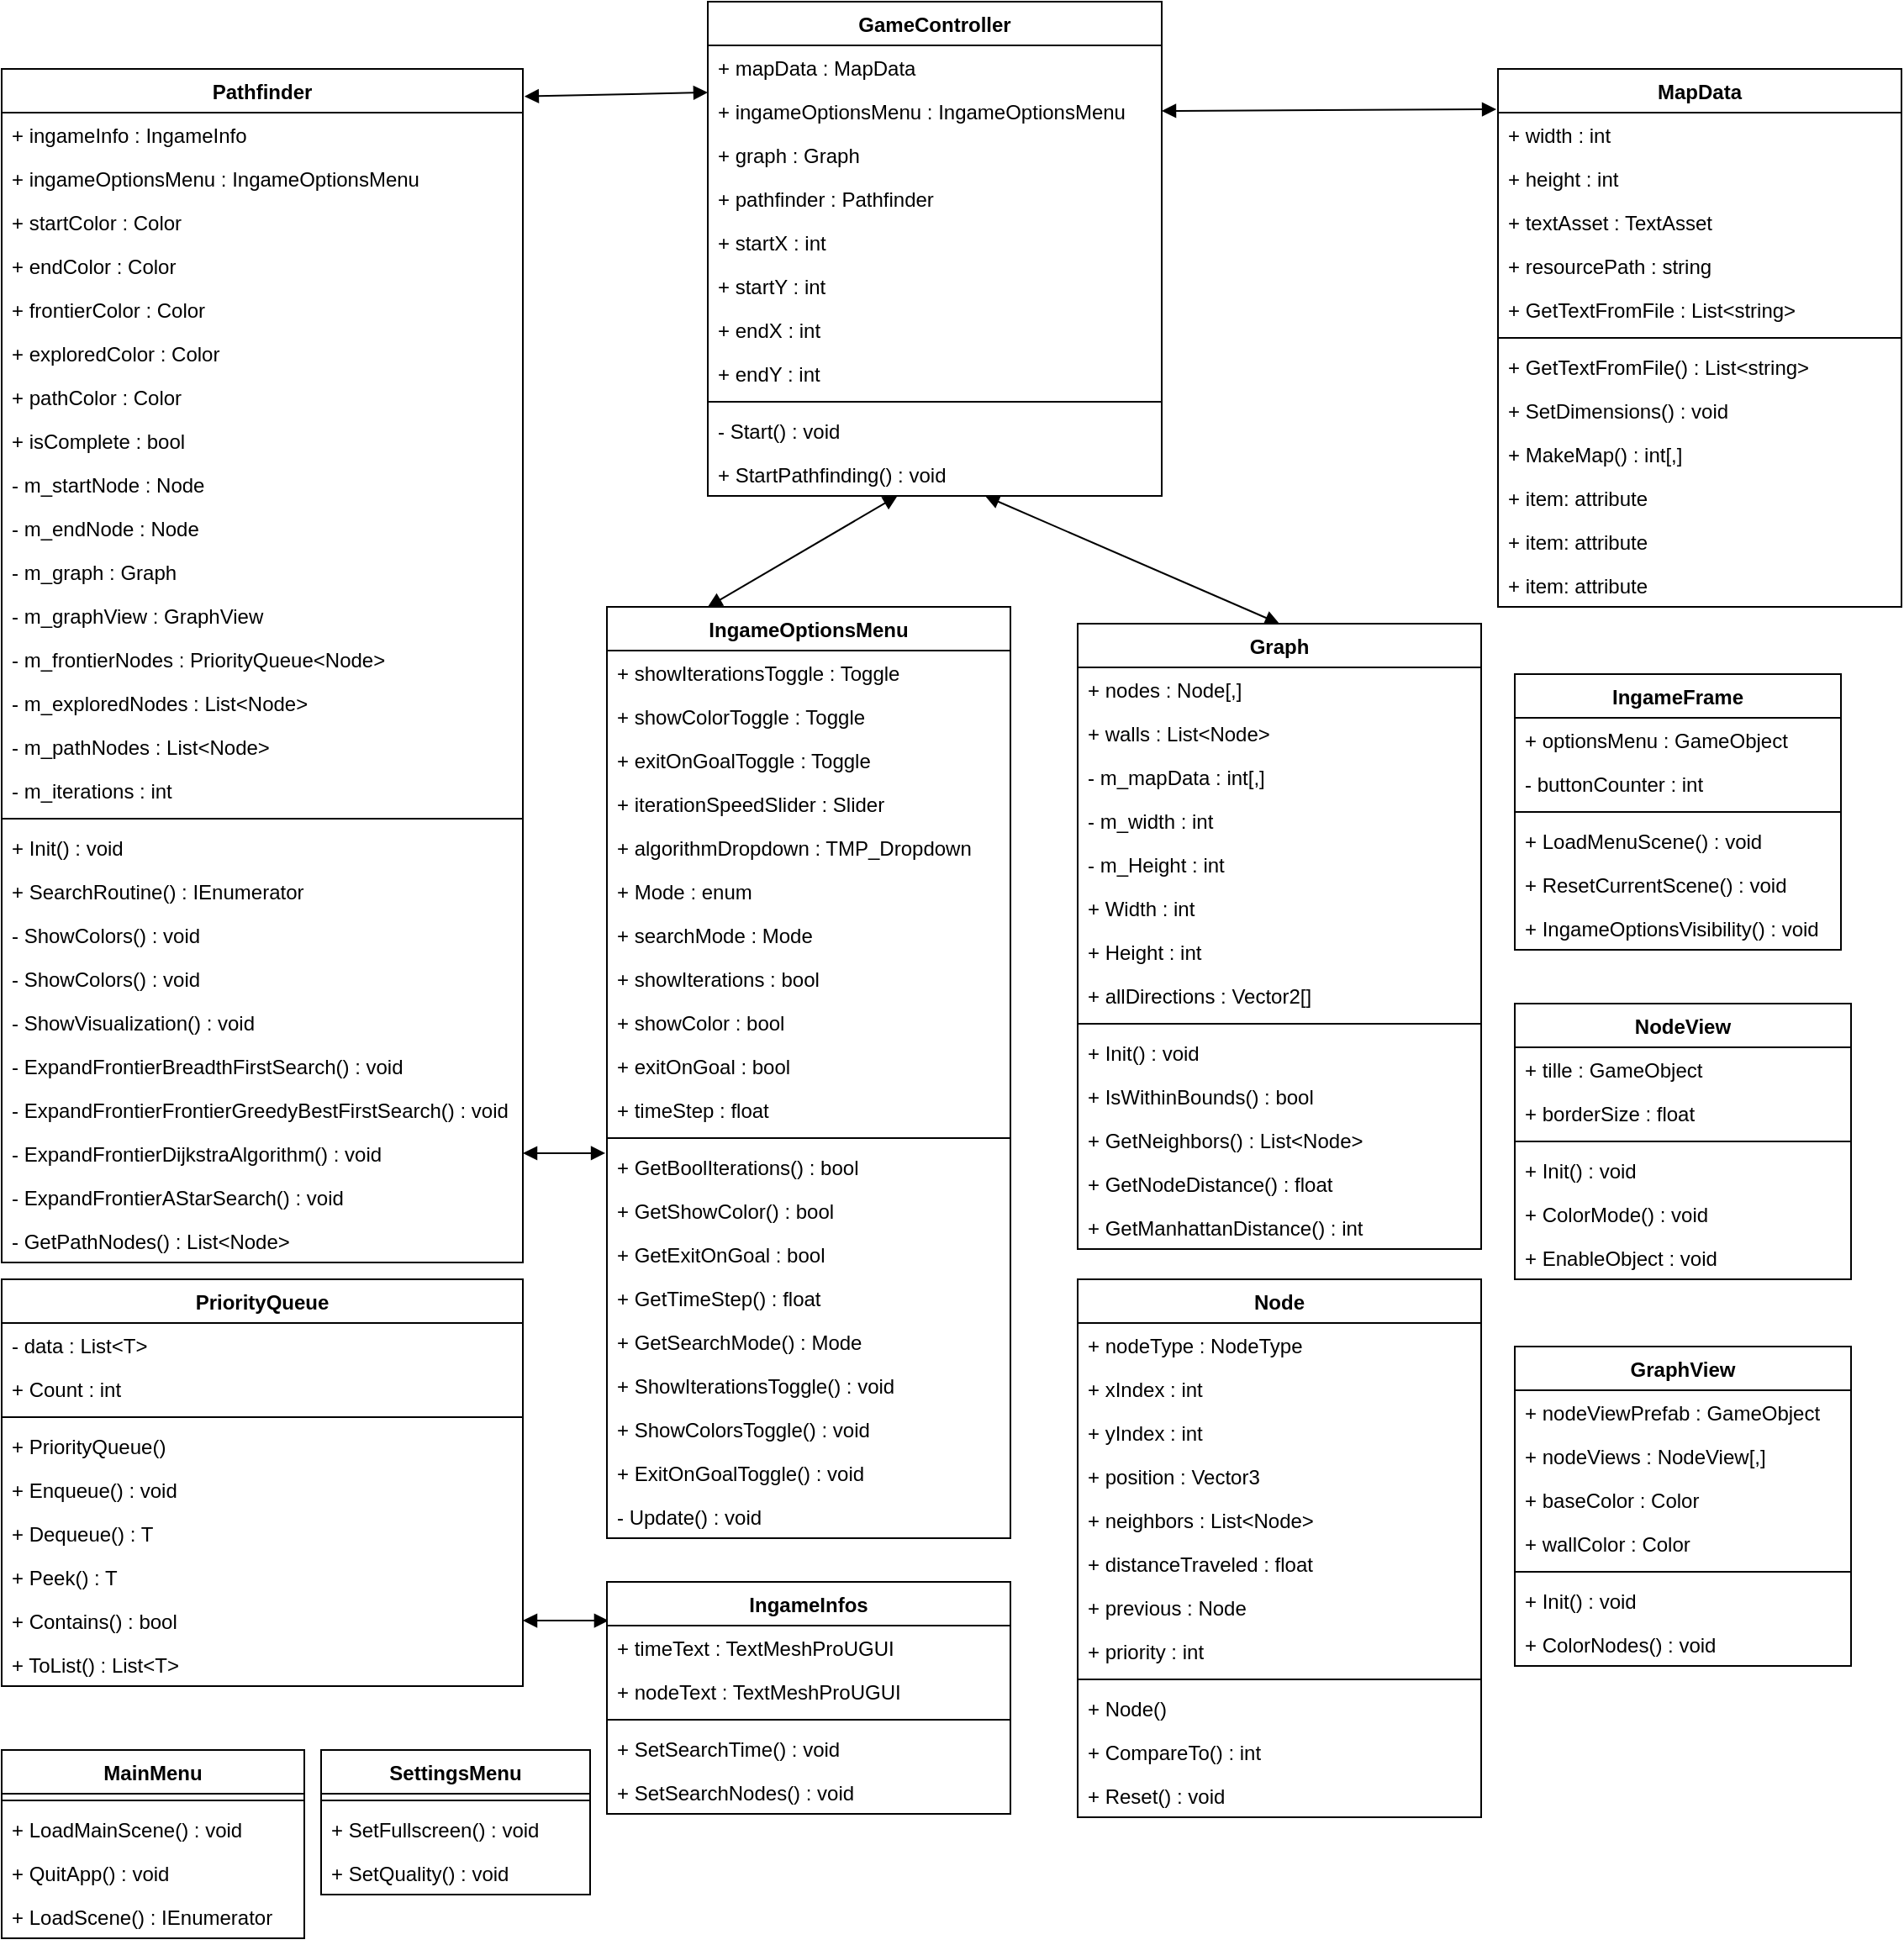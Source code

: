 <mxfile version="13.4.4" type="device"><diagram id="gYRFV_I358_HNDtJbrW7" name="Page-1"><mxGraphModel dx="1422" dy="723" grid="1" gridSize="10" guides="1" tooltips="1" connect="1" arrows="1" fold="1" page="1" pageScale="1" pageWidth="827" pageHeight="1169" math="0" shadow="0"><root><mxCell id="0"/><mxCell id="1" parent="0"/><mxCell id="-Qtno1_UbkN1KLdsbrsb-33" value="Pathfinder" style="swimlane;fontStyle=1;align=center;verticalAlign=top;childLayout=stackLayout;horizontal=1;startSize=26;horizontalStack=0;resizeParent=1;resizeParentMax=0;resizeLast=0;collapsible=1;marginBottom=0;" vertex="1" parent="1"><mxGeometry x="60" y="80" width="310" height="710" as="geometry"/></mxCell><mxCell id="-Qtno1_UbkN1KLdsbrsb-34" value="+ ingameInfo : IngameInfo" style="text;strokeColor=none;fillColor=none;align=left;verticalAlign=top;spacingLeft=4;spacingRight=4;overflow=hidden;rotatable=0;points=[[0,0.5],[1,0.5]];portConstraint=eastwest;" vertex="1" parent="-Qtno1_UbkN1KLdsbrsb-33"><mxGeometry y="26" width="310" height="26" as="geometry"/></mxCell><mxCell id="-Qtno1_UbkN1KLdsbrsb-198" value="+ ingameOptionsMenu : IngameOptionsMenu" style="text;strokeColor=none;fillColor=none;align=left;verticalAlign=top;spacingLeft=4;spacingRight=4;overflow=hidden;rotatable=0;points=[[0,0.5],[1,0.5]];portConstraint=eastwest;" vertex="1" parent="-Qtno1_UbkN1KLdsbrsb-33"><mxGeometry y="52" width="310" height="26" as="geometry"/></mxCell><mxCell id="-Qtno1_UbkN1KLdsbrsb-229" value="+ startColor : Color" style="text;strokeColor=none;fillColor=none;align=left;verticalAlign=top;spacingLeft=4;spacingRight=4;overflow=hidden;rotatable=0;points=[[0,0.5],[1,0.5]];portConstraint=eastwest;" vertex="1" parent="-Qtno1_UbkN1KLdsbrsb-33"><mxGeometry y="78" width="310" height="26" as="geometry"/></mxCell><mxCell id="-Qtno1_UbkN1KLdsbrsb-231" value="+ endColor : Color" style="text;strokeColor=none;fillColor=none;align=left;verticalAlign=top;spacingLeft=4;spacingRight=4;overflow=hidden;rotatable=0;points=[[0,0.5],[1,0.5]];portConstraint=eastwest;" vertex="1" parent="-Qtno1_UbkN1KLdsbrsb-33"><mxGeometry y="104" width="310" height="26" as="geometry"/></mxCell><mxCell id="-Qtno1_UbkN1KLdsbrsb-232" value="+ frontierColor : Color" style="text;strokeColor=none;fillColor=none;align=left;verticalAlign=top;spacingLeft=4;spacingRight=4;overflow=hidden;rotatable=0;points=[[0,0.5],[1,0.5]];portConstraint=eastwest;" vertex="1" parent="-Qtno1_UbkN1KLdsbrsb-33"><mxGeometry y="130" width="310" height="26" as="geometry"/></mxCell><mxCell id="-Qtno1_UbkN1KLdsbrsb-233" value="+ exploredColor : Color" style="text;strokeColor=none;fillColor=none;align=left;verticalAlign=top;spacingLeft=4;spacingRight=4;overflow=hidden;rotatable=0;points=[[0,0.5],[1,0.5]];portConstraint=eastwest;" vertex="1" parent="-Qtno1_UbkN1KLdsbrsb-33"><mxGeometry y="156" width="310" height="26" as="geometry"/></mxCell><mxCell id="-Qtno1_UbkN1KLdsbrsb-230" value="+ pathColor : Color" style="text;strokeColor=none;fillColor=none;align=left;verticalAlign=top;spacingLeft=4;spacingRight=4;overflow=hidden;rotatable=0;points=[[0,0.5],[1,0.5]];portConstraint=eastwest;" vertex="1" parent="-Qtno1_UbkN1KLdsbrsb-33"><mxGeometry y="182" width="310" height="26" as="geometry"/></mxCell><mxCell id="-Qtno1_UbkN1KLdsbrsb-234" value="+ isComplete : bool" style="text;strokeColor=none;fillColor=none;align=left;verticalAlign=top;spacingLeft=4;spacingRight=4;overflow=hidden;rotatable=0;points=[[0,0.5],[1,0.5]];portConstraint=eastwest;" vertex="1" parent="-Qtno1_UbkN1KLdsbrsb-33"><mxGeometry y="208" width="310" height="26" as="geometry"/></mxCell><mxCell id="-Qtno1_UbkN1KLdsbrsb-205" value="- m_startNode : Node" style="text;strokeColor=none;fillColor=none;align=left;verticalAlign=top;spacingLeft=4;spacingRight=4;overflow=hidden;rotatable=0;points=[[0,0.5],[1,0.5]];portConstraint=eastwest;" vertex="1" parent="-Qtno1_UbkN1KLdsbrsb-33"><mxGeometry y="234" width="310" height="26" as="geometry"/></mxCell><mxCell id="-Qtno1_UbkN1KLdsbrsb-197" value="- m_endNode : Node" style="text;strokeColor=none;fillColor=none;align=left;verticalAlign=top;spacingLeft=4;spacingRight=4;overflow=hidden;rotatable=0;points=[[0,0.5],[1,0.5]];portConstraint=eastwest;" vertex="1" parent="-Qtno1_UbkN1KLdsbrsb-33"><mxGeometry y="260" width="310" height="26" as="geometry"/></mxCell><mxCell id="-Qtno1_UbkN1KLdsbrsb-199" value="- m_graph : Graph" style="text;strokeColor=none;fillColor=none;align=left;verticalAlign=top;spacingLeft=4;spacingRight=4;overflow=hidden;rotatable=0;points=[[0,0.5],[1,0.5]];portConstraint=eastwest;" vertex="1" parent="-Qtno1_UbkN1KLdsbrsb-33"><mxGeometry y="286" width="310" height="26" as="geometry"/></mxCell><mxCell id="-Qtno1_UbkN1KLdsbrsb-200" value="- m_graphView : GraphView" style="text;strokeColor=none;fillColor=none;align=left;verticalAlign=top;spacingLeft=4;spacingRight=4;overflow=hidden;rotatable=0;points=[[0,0.5],[1,0.5]];portConstraint=eastwest;" vertex="1" parent="-Qtno1_UbkN1KLdsbrsb-33"><mxGeometry y="312" width="310" height="26" as="geometry"/></mxCell><mxCell id="-Qtno1_UbkN1KLdsbrsb-222" value="- m_frontierNodes : PriorityQueue&lt;Node&gt;" style="text;strokeColor=none;fillColor=none;align=left;verticalAlign=top;spacingLeft=4;spacingRight=4;overflow=hidden;rotatable=0;points=[[0,0.5],[1,0.5]];portConstraint=eastwest;" vertex="1" parent="-Qtno1_UbkN1KLdsbrsb-33"><mxGeometry y="338" width="310" height="26" as="geometry"/></mxCell><mxCell id="-Qtno1_UbkN1KLdsbrsb-228" value="- m_exploredNodes : List&lt;Node&gt;" style="text;strokeColor=none;fillColor=none;align=left;verticalAlign=top;spacingLeft=4;spacingRight=4;overflow=hidden;rotatable=0;points=[[0,0.5],[1,0.5]];portConstraint=eastwest;" vertex="1" parent="-Qtno1_UbkN1KLdsbrsb-33"><mxGeometry y="364" width="310" height="26" as="geometry"/></mxCell><mxCell id="-Qtno1_UbkN1KLdsbrsb-223" value="- m_pathNodes : List&lt;Node&gt;" style="text;strokeColor=none;fillColor=none;align=left;verticalAlign=top;spacingLeft=4;spacingRight=4;overflow=hidden;rotatable=0;points=[[0,0.5],[1,0.5]];portConstraint=eastwest;" vertex="1" parent="-Qtno1_UbkN1KLdsbrsb-33"><mxGeometry y="390" width="310" height="26" as="geometry"/></mxCell><mxCell id="-Qtno1_UbkN1KLdsbrsb-235" value="- m_iterations : int" style="text;strokeColor=none;fillColor=none;align=left;verticalAlign=top;spacingLeft=4;spacingRight=4;overflow=hidden;rotatable=0;points=[[0,0.5],[1,0.5]];portConstraint=eastwest;" vertex="1" parent="-Qtno1_UbkN1KLdsbrsb-33"><mxGeometry y="416" width="310" height="26" as="geometry"/></mxCell><mxCell id="-Qtno1_UbkN1KLdsbrsb-35" value="" style="line;strokeWidth=1;fillColor=none;align=left;verticalAlign=middle;spacingTop=-1;spacingLeft=3;spacingRight=3;rotatable=0;labelPosition=right;points=[];portConstraint=eastwest;" vertex="1" parent="-Qtno1_UbkN1KLdsbrsb-33"><mxGeometry y="442" width="310" height="8" as="geometry"/></mxCell><mxCell id="-Qtno1_UbkN1KLdsbrsb-36" value="+ Init() : void" style="text;strokeColor=none;fillColor=none;align=left;verticalAlign=top;spacingLeft=4;spacingRight=4;overflow=hidden;rotatable=0;points=[[0,0.5],[1,0.5]];portConstraint=eastwest;" vertex="1" parent="-Qtno1_UbkN1KLdsbrsb-33"><mxGeometry y="450" width="310" height="26" as="geometry"/></mxCell><mxCell id="-Qtno1_UbkN1KLdsbrsb-211" value="+ SearchRoutine() : IEnumerator" style="text;strokeColor=none;fillColor=none;align=left;verticalAlign=top;spacingLeft=4;spacingRight=4;overflow=hidden;rotatable=0;points=[[0,0.5],[1,0.5]];portConstraint=eastwest;" vertex="1" parent="-Qtno1_UbkN1KLdsbrsb-33"><mxGeometry y="476" width="310" height="26" as="geometry"/></mxCell><mxCell id="-Qtno1_UbkN1KLdsbrsb-218" value="- ShowColors() : void" style="text;strokeColor=none;fillColor=none;align=left;verticalAlign=top;spacingLeft=4;spacingRight=4;overflow=hidden;rotatable=0;points=[[0,0.5],[1,0.5]];portConstraint=eastwest;" vertex="1" parent="-Qtno1_UbkN1KLdsbrsb-33"><mxGeometry y="502" width="310" height="26" as="geometry"/></mxCell><mxCell id="-Qtno1_UbkN1KLdsbrsb-217" value="- ShowColors() : void" style="text;strokeColor=none;fillColor=none;align=left;verticalAlign=top;spacingLeft=4;spacingRight=4;overflow=hidden;rotatable=0;points=[[0,0.5],[1,0.5]];portConstraint=eastwest;" vertex="1" parent="-Qtno1_UbkN1KLdsbrsb-33"><mxGeometry y="528" width="310" height="26" as="geometry"/></mxCell><mxCell id="-Qtno1_UbkN1KLdsbrsb-239" value="- ShowVisualization() : void" style="text;strokeColor=none;fillColor=none;align=left;verticalAlign=top;spacingLeft=4;spacingRight=4;overflow=hidden;rotatable=0;points=[[0,0.5],[1,0.5]];portConstraint=eastwest;" vertex="1" parent="-Qtno1_UbkN1KLdsbrsb-33"><mxGeometry y="554" width="310" height="26" as="geometry"/></mxCell><mxCell id="-Qtno1_UbkN1KLdsbrsb-240" value="- ExpandFrontierBreadthFirstSearch() : void" style="text;strokeColor=none;fillColor=none;align=left;verticalAlign=top;spacingLeft=4;spacingRight=4;overflow=hidden;rotatable=0;points=[[0,0.5],[1,0.5]];portConstraint=eastwest;" vertex="1" parent="-Qtno1_UbkN1KLdsbrsb-33"><mxGeometry y="580" width="310" height="26" as="geometry"/></mxCell><mxCell id="-Qtno1_UbkN1KLdsbrsb-216" value="- ExpandFrontierFrontierGreedyBestFirstSearch() : void" style="text;strokeColor=none;fillColor=none;align=left;verticalAlign=top;spacingLeft=4;spacingRight=4;overflow=hidden;rotatable=0;points=[[0,0.5],[1,0.5]];portConstraint=eastwest;" vertex="1" parent="-Qtno1_UbkN1KLdsbrsb-33"><mxGeometry y="606" width="310" height="26" as="geometry"/></mxCell><mxCell id="-Qtno1_UbkN1KLdsbrsb-236" value="- ExpandFrontierDijkstraAlgorithm() : void" style="text;strokeColor=none;fillColor=none;align=left;verticalAlign=top;spacingLeft=4;spacingRight=4;overflow=hidden;rotatable=0;points=[[0,0.5],[1,0.5]];portConstraint=eastwest;" vertex="1" parent="-Qtno1_UbkN1KLdsbrsb-33"><mxGeometry y="632" width="310" height="26" as="geometry"/></mxCell><mxCell id="-Qtno1_UbkN1KLdsbrsb-241" value="- ExpandFrontierAStarSearch() : void" style="text;strokeColor=none;fillColor=none;align=left;verticalAlign=top;spacingLeft=4;spacingRight=4;overflow=hidden;rotatable=0;points=[[0,0.5],[1,0.5]];portConstraint=eastwest;" vertex="1" parent="-Qtno1_UbkN1KLdsbrsb-33"><mxGeometry y="658" width="310" height="26" as="geometry"/></mxCell><mxCell id="-Qtno1_UbkN1KLdsbrsb-238" value="- GetPathNodes() : List&lt;Node&gt;" style="text;strokeColor=none;fillColor=none;align=left;verticalAlign=top;spacingLeft=4;spacingRight=4;overflow=hidden;rotatable=0;points=[[0,0.5],[1,0.5]];portConstraint=eastwest;" vertex="1" parent="-Qtno1_UbkN1KLdsbrsb-33"><mxGeometry y="684" width="310" height="26" as="geometry"/></mxCell><mxCell id="-Qtno1_UbkN1KLdsbrsb-1" value="GameController" style="swimlane;fontStyle=1;align=center;verticalAlign=top;childLayout=stackLayout;horizontal=1;startSize=26;horizontalStack=0;resizeParent=1;resizeParentMax=0;resizeLast=0;collapsible=1;marginBottom=0;" vertex="1" parent="1"><mxGeometry x="480" y="40" width="270" height="294" as="geometry"/></mxCell><mxCell id="-Qtno1_UbkN1KLdsbrsb-100" value="+ mapData : MapData" style="text;strokeColor=none;fillColor=none;align=left;verticalAlign=top;spacingLeft=4;spacingRight=4;overflow=hidden;rotatable=0;points=[[0,0.5],[1,0.5]];portConstraint=eastwest;" vertex="1" parent="-Qtno1_UbkN1KLdsbrsb-1"><mxGeometry y="26" width="270" height="26" as="geometry"/></mxCell><mxCell id="-Qtno1_UbkN1KLdsbrsb-101" value="+ ingameOptionsMenu : IngameOptionsMenu" style="text;strokeColor=none;fillColor=none;align=left;verticalAlign=top;spacingLeft=4;spacingRight=4;overflow=hidden;rotatable=0;points=[[0,0.5],[1,0.5]];portConstraint=eastwest;" vertex="1" parent="-Qtno1_UbkN1KLdsbrsb-1"><mxGeometry y="52" width="270" height="26" as="geometry"/></mxCell><mxCell id="-Qtno1_UbkN1KLdsbrsb-2" value="+ graph : Graph" style="text;strokeColor=none;fillColor=none;align=left;verticalAlign=top;spacingLeft=4;spacingRight=4;overflow=hidden;rotatable=0;points=[[0,0.5],[1,0.5]];portConstraint=eastwest;" vertex="1" parent="-Qtno1_UbkN1KLdsbrsb-1"><mxGeometry y="78" width="270" height="26" as="geometry"/></mxCell><mxCell id="-Qtno1_UbkN1KLdsbrsb-103" value="+ pathfinder : Pathfinder" style="text;strokeColor=none;fillColor=none;align=left;verticalAlign=top;spacingLeft=4;spacingRight=4;overflow=hidden;rotatable=0;points=[[0,0.5],[1,0.5]];portConstraint=eastwest;" vertex="1" parent="-Qtno1_UbkN1KLdsbrsb-1"><mxGeometry y="104" width="270" height="26" as="geometry"/></mxCell><mxCell id="-Qtno1_UbkN1KLdsbrsb-102" value="+ startX : int" style="text;strokeColor=none;fillColor=none;align=left;verticalAlign=top;spacingLeft=4;spacingRight=4;overflow=hidden;rotatable=0;points=[[0,0.5],[1,0.5]];portConstraint=eastwest;" vertex="1" parent="-Qtno1_UbkN1KLdsbrsb-1"><mxGeometry y="130" width="270" height="26" as="geometry"/></mxCell><mxCell id="-Qtno1_UbkN1KLdsbrsb-106" value="+ startY : int" style="text;strokeColor=none;fillColor=none;align=left;verticalAlign=top;spacingLeft=4;spacingRight=4;overflow=hidden;rotatable=0;points=[[0,0.5],[1,0.5]];portConstraint=eastwest;" vertex="1" parent="-Qtno1_UbkN1KLdsbrsb-1"><mxGeometry y="156" width="270" height="26" as="geometry"/></mxCell><mxCell id="-Qtno1_UbkN1KLdsbrsb-104" value="+ endX : int" style="text;strokeColor=none;fillColor=none;align=left;verticalAlign=top;spacingLeft=4;spacingRight=4;overflow=hidden;rotatable=0;points=[[0,0.5],[1,0.5]];portConstraint=eastwest;" vertex="1" parent="-Qtno1_UbkN1KLdsbrsb-1"><mxGeometry y="182" width="270" height="26" as="geometry"/></mxCell><mxCell id="-Qtno1_UbkN1KLdsbrsb-105" value="+ endY : int" style="text;strokeColor=none;fillColor=none;align=left;verticalAlign=top;spacingLeft=4;spacingRight=4;overflow=hidden;rotatable=0;points=[[0,0.5],[1,0.5]];portConstraint=eastwest;" vertex="1" parent="-Qtno1_UbkN1KLdsbrsb-1"><mxGeometry y="208" width="270" height="26" as="geometry"/></mxCell><mxCell id="-Qtno1_UbkN1KLdsbrsb-3" value="" style="line;strokeWidth=1;fillColor=none;align=left;verticalAlign=middle;spacingTop=-1;spacingLeft=3;spacingRight=3;rotatable=0;labelPosition=right;points=[];portConstraint=eastwest;" vertex="1" parent="-Qtno1_UbkN1KLdsbrsb-1"><mxGeometry y="234" width="270" height="8" as="geometry"/></mxCell><mxCell id="-Qtno1_UbkN1KLdsbrsb-4" value="- Start() : void" style="text;strokeColor=none;fillColor=none;align=left;verticalAlign=top;spacingLeft=4;spacingRight=4;overflow=hidden;rotatable=0;points=[[0,0.5],[1,0.5]];portConstraint=eastwest;" vertex="1" parent="-Qtno1_UbkN1KLdsbrsb-1"><mxGeometry y="242" width="270" height="26" as="geometry"/></mxCell><mxCell id="-Qtno1_UbkN1KLdsbrsb-109" value="+ StartPathfinding() : void" style="text;strokeColor=none;fillColor=none;align=left;verticalAlign=top;spacingLeft=4;spacingRight=4;overflow=hidden;rotatable=0;points=[[0,0.5],[1,0.5]];portConstraint=eastwest;" vertex="1" parent="-Qtno1_UbkN1KLdsbrsb-1"><mxGeometry y="268" width="270" height="26" as="geometry"/></mxCell><mxCell id="-Qtno1_UbkN1KLdsbrsb-17" value="MapData" style="swimlane;fontStyle=1;align=center;verticalAlign=top;childLayout=stackLayout;horizontal=1;startSize=26;horizontalStack=0;resizeParent=1;resizeParentMax=0;resizeLast=0;collapsible=1;marginBottom=0;" vertex="1" parent="1"><mxGeometry x="950" y="80" width="240" height="320" as="geometry"/></mxCell><mxCell id="-Qtno1_UbkN1KLdsbrsb-18" value="+ width : int" style="text;strokeColor=none;fillColor=none;align=left;verticalAlign=top;spacingLeft=4;spacingRight=4;overflow=hidden;rotatable=0;points=[[0,0.5],[1,0.5]];portConstraint=eastwest;" vertex="1" parent="-Qtno1_UbkN1KLdsbrsb-17"><mxGeometry y="26" width="240" height="26" as="geometry"/></mxCell><mxCell id="-Qtno1_UbkN1KLdsbrsb-147" value="+ height : int" style="text;strokeColor=none;fillColor=none;align=left;verticalAlign=top;spacingLeft=4;spacingRight=4;overflow=hidden;rotatable=0;points=[[0,0.5],[1,0.5]];portConstraint=eastwest;" vertex="1" parent="-Qtno1_UbkN1KLdsbrsb-17"><mxGeometry y="52" width="240" height="26" as="geometry"/></mxCell><mxCell id="-Qtno1_UbkN1KLdsbrsb-149" value="+ textAsset : TextAsset" style="text;strokeColor=none;fillColor=none;align=left;verticalAlign=top;spacingLeft=4;spacingRight=4;overflow=hidden;rotatable=0;points=[[0,0.5],[1,0.5]];portConstraint=eastwest;" vertex="1" parent="-Qtno1_UbkN1KLdsbrsb-17"><mxGeometry y="78" width="240" height="26" as="geometry"/></mxCell><mxCell id="-Qtno1_UbkN1KLdsbrsb-150" value="+ resourcePath : string" style="text;strokeColor=none;fillColor=none;align=left;verticalAlign=top;spacingLeft=4;spacingRight=4;overflow=hidden;rotatable=0;points=[[0,0.5],[1,0.5]];portConstraint=eastwest;" vertex="1" parent="-Qtno1_UbkN1KLdsbrsb-17"><mxGeometry y="104" width="240" height="26" as="geometry"/></mxCell><mxCell id="-Qtno1_UbkN1KLdsbrsb-151" value="+ GetTextFromFile : List&lt;string&gt;" style="text;strokeColor=none;fillColor=none;align=left;verticalAlign=top;spacingLeft=4;spacingRight=4;overflow=hidden;rotatable=0;points=[[0,0.5],[1,0.5]];portConstraint=eastwest;" vertex="1" parent="-Qtno1_UbkN1KLdsbrsb-17"><mxGeometry y="130" width="240" height="26" as="geometry"/></mxCell><mxCell id="-Qtno1_UbkN1KLdsbrsb-19" value="" style="line;strokeWidth=1;fillColor=none;align=left;verticalAlign=middle;spacingTop=-1;spacingLeft=3;spacingRight=3;rotatable=0;labelPosition=right;points=[];portConstraint=eastwest;" vertex="1" parent="-Qtno1_UbkN1KLdsbrsb-17"><mxGeometry y="156" width="240" height="8" as="geometry"/></mxCell><mxCell id="-Qtno1_UbkN1KLdsbrsb-20" value="+ GetTextFromFile() : List&lt;string&gt;" style="text;strokeColor=none;fillColor=none;align=left;verticalAlign=top;spacingLeft=4;spacingRight=4;overflow=hidden;rotatable=0;points=[[0,0.5],[1,0.5]];portConstraint=eastwest;" vertex="1" parent="-Qtno1_UbkN1KLdsbrsb-17"><mxGeometry y="164" width="240" height="26" as="geometry"/></mxCell><mxCell id="-Qtno1_UbkN1KLdsbrsb-155" value="+ SetDimensions() : void" style="text;strokeColor=none;fillColor=none;align=left;verticalAlign=top;spacingLeft=4;spacingRight=4;overflow=hidden;rotatable=0;points=[[0,0.5],[1,0.5]];portConstraint=eastwest;" vertex="1" parent="-Qtno1_UbkN1KLdsbrsb-17"><mxGeometry y="190" width="240" height="26" as="geometry"/></mxCell><mxCell id="-Qtno1_UbkN1KLdsbrsb-154" value="+ MakeMap() : int[,]" style="text;strokeColor=none;fillColor=none;align=left;verticalAlign=top;spacingLeft=4;spacingRight=4;overflow=hidden;rotatable=0;points=[[0,0.5],[1,0.5]];portConstraint=eastwest;" vertex="1" parent="-Qtno1_UbkN1KLdsbrsb-17"><mxGeometry y="216" width="240" height="26" as="geometry"/></mxCell><mxCell id="-Qtno1_UbkN1KLdsbrsb-156" value="+ item: attribute" style="text;strokeColor=none;fillColor=none;align=left;verticalAlign=top;spacingLeft=4;spacingRight=4;overflow=hidden;rotatable=0;points=[[0,0.5],[1,0.5]];portConstraint=eastwest;" vertex="1" parent="-Qtno1_UbkN1KLdsbrsb-17"><mxGeometry y="242" width="240" height="26" as="geometry"/></mxCell><mxCell id="-Qtno1_UbkN1KLdsbrsb-157" value="+ item: attribute" style="text;strokeColor=none;fillColor=none;align=left;verticalAlign=top;spacingLeft=4;spacingRight=4;overflow=hidden;rotatable=0;points=[[0,0.5],[1,0.5]];portConstraint=eastwest;" vertex="1" parent="-Qtno1_UbkN1KLdsbrsb-17"><mxGeometry y="268" width="240" height="26" as="geometry"/></mxCell><mxCell id="-Qtno1_UbkN1KLdsbrsb-158" value="+ item: attribute" style="text;strokeColor=none;fillColor=none;align=left;verticalAlign=top;spacingLeft=4;spacingRight=4;overflow=hidden;rotatable=0;points=[[0,0.5],[1,0.5]];portConstraint=eastwest;" vertex="1" parent="-Qtno1_UbkN1KLdsbrsb-17"><mxGeometry y="294" width="240" height="26" as="geometry"/></mxCell><mxCell id="-Qtno1_UbkN1KLdsbrsb-41" value="PriorityQueue" style="swimlane;fontStyle=1;align=center;verticalAlign=top;childLayout=stackLayout;horizontal=1;startSize=26;horizontalStack=0;resizeParent=1;resizeParentMax=0;resizeLast=0;collapsible=1;marginBottom=0;" vertex="1" parent="1"><mxGeometry x="60" y="800" width="310" height="242" as="geometry"/></mxCell><mxCell id="-Qtno1_UbkN1KLdsbrsb-42" value="- data : List&lt;T&gt;" style="text;strokeColor=none;fillColor=none;align=left;verticalAlign=top;spacingLeft=4;spacingRight=4;overflow=hidden;rotatable=0;points=[[0,0.5],[1,0.5]];portConstraint=eastwest;" vertex="1" parent="-Qtno1_UbkN1KLdsbrsb-41"><mxGeometry y="26" width="310" height="26" as="geometry"/></mxCell><mxCell id="-Qtno1_UbkN1KLdsbrsb-207" value="+ Count : int" style="text;strokeColor=none;fillColor=none;align=left;verticalAlign=top;spacingLeft=4;spacingRight=4;overflow=hidden;rotatable=0;points=[[0,0.5],[1,0.5]];portConstraint=eastwest;" vertex="1" parent="-Qtno1_UbkN1KLdsbrsb-41"><mxGeometry y="52" width="310" height="26" as="geometry"/></mxCell><mxCell id="-Qtno1_UbkN1KLdsbrsb-43" value="" style="line;strokeWidth=1;fillColor=none;align=left;verticalAlign=middle;spacingTop=-1;spacingLeft=3;spacingRight=3;rotatable=0;labelPosition=right;points=[];portConstraint=eastwest;" vertex="1" parent="-Qtno1_UbkN1KLdsbrsb-41"><mxGeometry y="78" width="310" height="8" as="geometry"/></mxCell><mxCell id="-Qtno1_UbkN1KLdsbrsb-44" value="+ PriorityQueue()" style="text;strokeColor=none;fillColor=none;align=left;verticalAlign=top;spacingLeft=4;spacingRight=4;overflow=hidden;rotatable=0;points=[[0,0.5],[1,0.5]];portConstraint=eastwest;" vertex="1" parent="-Qtno1_UbkN1KLdsbrsb-41"><mxGeometry y="86" width="310" height="26" as="geometry"/></mxCell><mxCell id="-Qtno1_UbkN1KLdsbrsb-213" value="+ Enqueue() : void" style="text;strokeColor=none;fillColor=none;align=left;verticalAlign=top;spacingLeft=4;spacingRight=4;overflow=hidden;rotatable=0;points=[[0,0.5],[1,0.5]];portConstraint=eastwest;" vertex="1" parent="-Qtno1_UbkN1KLdsbrsb-41"><mxGeometry y="112" width="310" height="26" as="geometry"/></mxCell><mxCell id="-Qtno1_UbkN1KLdsbrsb-215" value="+ Dequeue() : T" style="text;strokeColor=none;fillColor=none;align=left;verticalAlign=top;spacingLeft=4;spacingRight=4;overflow=hidden;rotatable=0;points=[[0,0.5],[1,0.5]];portConstraint=eastwest;" vertex="1" parent="-Qtno1_UbkN1KLdsbrsb-41"><mxGeometry y="138" width="310" height="26" as="geometry"/></mxCell><mxCell id="-Qtno1_UbkN1KLdsbrsb-214" value="+ Peek() : T" style="text;strokeColor=none;fillColor=none;align=left;verticalAlign=top;spacingLeft=4;spacingRight=4;overflow=hidden;rotatable=0;points=[[0,0.5],[1,0.5]];portConstraint=eastwest;" vertex="1" parent="-Qtno1_UbkN1KLdsbrsb-41"><mxGeometry y="164" width="310" height="26" as="geometry"/></mxCell><mxCell id="-Qtno1_UbkN1KLdsbrsb-242" value="+ Contains() : bool" style="text;strokeColor=none;fillColor=none;align=left;verticalAlign=top;spacingLeft=4;spacingRight=4;overflow=hidden;rotatable=0;points=[[0,0.5],[1,0.5]];portConstraint=eastwest;" vertex="1" parent="-Qtno1_UbkN1KLdsbrsb-41"><mxGeometry y="190" width="310" height="26" as="geometry"/></mxCell><mxCell id="-Qtno1_UbkN1KLdsbrsb-243" value="+ ToList() : List&lt;T&gt;" style="text;strokeColor=none;fillColor=none;align=left;verticalAlign=top;spacingLeft=4;spacingRight=4;overflow=hidden;rotatable=0;points=[[0,0.5],[1,0.5]];portConstraint=eastwest;" vertex="1" parent="-Qtno1_UbkN1KLdsbrsb-41"><mxGeometry y="216" width="310" height="26" as="geometry"/></mxCell><mxCell id="-Qtno1_UbkN1KLdsbrsb-246" value="" style="endArrow=block;startArrow=block;endFill=1;startFill=1;html=1;exitX=1;exitY=0.5;exitDx=0;exitDy=0;entryX=-0.004;entryY=-0.077;entryDx=0;entryDy=0;entryPerimeter=0;" edge="1" parent="1" source="-Qtno1_UbkN1KLdsbrsb-101" target="-Qtno1_UbkN1KLdsbrsb-18"><mxGeometry width="160" relative="1" as="geometry"><mxPoint x="770" y="110" as="sourcePoint"/><mxPoint x="930" y="107" as="targetPoint"/></mxGeometry></mxCell><mxCell id="-Qtno1_UbkN1KLdsbrsb-247" value="" style="endArrow=block;startArrow=block;endFill=1;startFill=1;html=1;exitX=0.25;exitY=0;exitDx=0;exitDy=0;" edge="1" parent="1" source="-Qtno1_UbkN1KLdsbrsb-5" target="-Qtno1_UbkN1KLdsbrsb-109"><mxGeometry width="160" relative="1" as="geometry"><mxPoint x="750" y="360" as="sourcePoint"/><mxPoint x="741" y="370" as="targetPoint"/></mxGeometry></mxCell><mxCell id="-Qtno1_UbkN1KLdsbrsb-248" value="" style="endArrow=block;startArrow=block;endFill=1;startFill=1;html=1;exitX=0.5;exitY=0;exitDx=0;exitDy=0;" edge="1" parent="1" source="-Qtno1_UbkN1KLdsbrsb-45" target="-Qtno1_UbkN1KLdsbrsb-109"><mxGeometry width="160" relative="1" as="geometry"><mxPoint x="490" y="370" as="sourcePoint"/><mxPoint x="522" y="360" as="targetPoint"/></mxGeometry></mxCell><mxCell id="-Qtno1_UbkN1KLdsbrsb-249" value="" style="endArrow=block;startArrow=block;endFill=1;startFill=1;html=1;exitX=1.003;exitY=0.023;exitDx=0;exitDy=0;exitPerimeter=0;" edge="1" parent="1" source="-Qtno1_UbkN1KLdsbrsb-33"><mxGeometry width="160" relative="1" as="geometry"><mxPoint x="410" y="110" as="sourcePoint"/><mxPoint x="480" y="94" as="targetPoint"/></mxGeometry></mxCell><mxCell id="-Qtno1_UbkN1KLdsbrsb-5" value="IngameOptionsMenu" style="swimlane;fontStyle=1;align=center;verticalAlign=top;childLayout=stackLayout;horizontal=1;startSize=26;horizontalStack=0;resizeParent=1;resizeParentMax=0;resizeLast=0;collapsible=1;marginBottom=0;" vertex="1" parent="1"><mxGeometry x="420" y="400" width="240" height="554" as="geometry"/></mxCell><mxCell id="-Qtno1_UbkN1KLdsbrsb-6" value="+ showIterationsToggle : Toggle" style="text;strokeColor=none;fillColor=none;align=left;verticalAlign=top;spacingLeft=4;spacingRight=4;overflow=hidden;rotatable=0;points=[[0,0.5],[1,0.5]];portConstraint=eastwest;" vertex="1" parent="-Qtno1_UbkN1KLdsbrsb-5"><mxGeometry y="26" width="240" height="26" as="geometry"/></mxCell><mxCell id="-Qtno1_UbkN1KLdsbrsb-117" value="+ showColorToggle : Toggle" style="text;strokeColor=none;fillColor=none;align=left;verticalAlign=top;spacingLeft=4;spacingRight=4;overflow=hidden;rotatable=0;points=[[0,0.5],[1,0.5]];portConstraint=eastwest;" vertex="1" parent="-Qtno1_UbkN1KLdsbrsb-5"><mxGeometry y="52" width="240" height="26" as="geometry"/></mxCell><mxCell id="-Qtno1_UbkN1KLdsbrsb-118" value="+ exitOnGoalToggle : Toggle" style="text;strokeColor=none;fillColor=none;align=left;verticalAlign=top;spacingLeft=4;spacingRight=4;overflow=hidden;rotatable=0;points=[[0,0.5],[1,0.5]];portConstraint=eastwest;" vertex="1" parent="-Qtno1_UbkN1KLdsbrsb-5"><mxGeometry y="78" width="240" height="26" as="geometry"/></mxCell><mxCell id="-Qtno1_UbkN1KLdsbrsb-120" value="+ iterationSpeedSlider : Slider" style="text;strokeColor=none;fillColor=none;align=left;verticalAlign=top;spacingLeft=4;spacingRight=4;overflow=hidden;rotatable=0;points=[[0,0.5],[1,0.5]];portConstraint=eastwest;" vertex="1" parent="-Qtno1_UbkN1KLdsbrsb-5"><mxGeometry y="104" width="240" height="26" as="geometry"/></mxCell><mxCell id="-Qtno1_UbkN1KLdsbrsb-121" value="+ algorithmDropdown : TMP_Dropdown" style="text;strokeColor=none;fillColor=none;align=left;verticalAlign=top;spacingLeft=4;spacingRight=4;overflow=hidden;rotatable=0;points=[[0,0.5],[1,0.5]];portConstraint=eastwest;" vertex="1" parent="-Qtno1_UbkN1KLdsbrsb-5"><mxGeometry y="130" width="240" height="26" as="geometry"/></mxCell><mxCell id="-Qtno1_UbkN1KLdsbrsb-124" value="+ Mode : enum" style="text;strokeColor=none;fillColor=none;align=left;verticalAlign=top;spacingLeft=4;spacingRight=4;overflow=hidden;rotatable=0;points=[[0,0.5],[1,0.5]];portConstraint=eastwest;" vertex="1" parent="-Qtno1_UbkN1KLdsbrsb-5"><mxGeometry y="156" width="240" height="26" as="geometry"/></mxCell><mxCell id="-Qtno1_UbkN1KLdsbrsb-119" value="+ searchMode : Mode" style="text;strokeColor=none;fillColor=none;align=left;verticalAlign=top;spacingLeft=4;spacingRight=4;overflow=hidden;rotatable=0;points=[[0,0.5],[1,0.5]];portConstraint=eastwest;" vertex="1" parent="-Qtno1_UbkN1KLdsbrsb-5"><mxGeometry y="182" width="240" height="26" as="geometry"/></mxCell><mxCell id="-Qtno1_UbkN1KLdsbrsb-127" value="+ showIterations : bool" style="text;strokeColor=none;fillColor=none;align=left;verticalAlign=top;spacingLeft=4;spacingRight=4;overflow=hidden;rotatable=0;points=[[0,0.5],[1,0.5]];portConstraint=eastwest;" vertex="1" parent="-Qtno1_UbkN1KLdsbrsb-5"><mxGeometry y="208" width="240" height="26" as="geometry"/></mxCell><mxCell id="-Qtno1_UbkN1KLdsbrsb-128" value="+ showColor : bool" style="text;strokeColor=none;fillColor=none;align=left;verticalAlign=top;spacingLeft=4;spacingRight=4;overflow=hidden;rotatable=0;points=[[0,0.5],[1,0.5]];portConstraint=eastwest;" vertex="1" parent="-Qtno1_UbkN1KLdsbrsb-5"><mxGeometry y="234" width="240" height="26" as="geometry"/></mxCell><mxCell id="-Qtno1_UbkN1KLdsbrsb-130" value="+ exitOnGoal : bool" style="text;strokeColor=none;fillColor=none;align=left;verticalAlign=top;spacingLeft=4;spacingRight=4;overflow=hidden;rotatable=0;points=[[0,0.5],[1,0.5]];portConstraint=eastwest;" vertex="1" parent="-Qtno1_UbkN1KLdsbrsb-5"><mxGeometry y="260" width="240" height="26" as="geometry"/></mxCell><mxCell id="-Qtno1_UbkN1KLdsbrsb-129" value="+ timeStep : float" style="text;strokeColor=none;fillColor=none;align=left;verticalAlign=top;spacingLeft=4;spacingRight=4;overflow=hidden;rotatable=0;points=[[0,0.5],[1,0.5]];portConstraint=eastwest;" vertex="1" parent="-Qtno1_UbkN1KLdsbrsb-5"><mxGeometry y="286" width="240" height="26" as="geometry"/></mxCell><mxCell id="-Qtno1_UbkN1KLdsbrsb-7" value="" style="line;strokeWidth=1;fillColor=none;align=left;verticalAlign=middle;spacingTop=-1;spacingLeft=3;spacingRight=3;rotatable=0;labelPosition=right;points=[];portConstraint=eastwest;" vertex="1" parent="-Qtno1_UbkN1KLdsbrsb-5"><mxGeometry y="312" width="240" height="8" as="geometry"/></mxCell><mxCell id="-Qtno1_UbkN1KLdsbrsb-8" value="+ GetBoolIterations() : bool" style="text;strokeColor=none;fillColor=none;align=left;verticalAlign=top;spacingLeft=4;spacingRight=4;overflow=hidden;rotatable=0;points=[[0,0.5],[1,0.5]];portConstraint=eastwest;" vertex="1" parent="-Qtno1_UbkN1KLdsbrsb-5"><mxGeometry y="320" width="240" height="26" as="geometry"/></mxCell><mxCell id="-Qtno1_UbkN1KLdsbrsb-131" value="+ GetShowColor() : bool" style="text;strokeColor=none;fillColor=none;align=left;verticalAlign=top;spacingLeft=4;spacingRight=4;overflow=hidden;rotatable=0;points=[[0,0.5],[1,0.5]];portConstraint=eastwest;" vertex="1" parent="-Qtno1_UbkN1KLdsbrsb-5"><mxGeometry y="346" width="240" height="26" as="geometry"/></mxCell><mxCell id="-Qtno1_UbkN1KLdsbrsb-133" value="+ GetExitOnGoal : bool" style="text;strokeColor=none;fillColor=none;align=left;verticalAlign=top;spacingLeft=4;spacingRight=4;overflow=hidden;rotatable=0;points=[[0,0.5],[1,0.5]];portConstraint=eastwest;" vertex="1" parent="-Qtno1_UbkN1KLdsbrsb-5"><mxGeometry y="372" width="240" height="26" as="geometry"/></mxCell><mxCell id="-Qtno1_UbkN1KLdsbrsb-132" value="+ GetTimeStep() : float" style="text;strokeColor=none;fillColor=none;align=left;verticalAlign=top;spacingLeft=4;spacingRight=4;overflow=hidden;rotatable=0;points=[[0,0.5],[1,0.5]];portConstraint=eastwest;" vertex="1" parent="-Qtno1_UbkN1KLdsbrsb-5"><mxGeometry y="398" width="240" height="26" as="geometry"/></mxCell><mxCell id="-Qtno1_UbkN1KLdsbrsb-134" value="+ GetSearchMode() : Mode" style="text;strokeColor=none;fillColor=none;align=left;verticalAlign=top;spacingLeft=4;spacingRight=4;overflow=hidden;rotatable=0;points=[[0,0.5],[1,0.5]];portConstraint=eastwest;" vertex="1" parent="-Qtno1_UbkN1KLdsbrsb-5"><mxGeometry y="424" width="240" height="26" as="geometry"/></mxCell><mxCell id="-Qtno1_UbkN1KLdsbrsb-136" value="+ ShowIterationsToggle() : void" style="text;strokeColor=none;fillColor=none;align=left;verticalAlign=top;spacingLeft=4;spacingRight=4;overflow=hidden;rotatable=0;points=[[0,0.5],[1,0.5]];portConstraint=eastwest;" vertex="1" parent="-Qtno1_UbkN1KLdsbrsb-5"><mxGeometry y="450" width="240" height="26" as="geometry"/></mxCell><mxCell id="-Qtno1_UbkN1KLdsbrsb-135" value="+ ShowColorsToggle() : void" style="text;strokeColor=none;fillColor=none;align=left;verticalAlign=top;spacingLeft=4;spacingRight=4;overflow=hidden;rotatable=0;points=[[0,0.5],[1,0.5]];portConstraint=eastwest;" vertex="1" parent="-Qtno1_UbkN1KLdsbrsb-5"><mxGeometry y="476" width="240" height="26" as="geometry"/></mxCell><mxCell id="-Qtno1_UbkN1KLdsbrsb-137" value="+ ExitOnGoalToggle() : void" style="text;strokeColor=none;fillColor=none;align=left;verticalAlign=top;spacingLeft=4;spacingRight=4;overflow=hidden;rotatable=0;points=[[0,0.5],[1,0.5]];portConstraint=eastwest;" vertex="1" parent="-Qtno1_UbkN1KLdsbrsb-5"><mxGeometry y="502" width="240" height="26" as="geometry"/></mxCell><mxCell id="-Qtno1_UbkN1KLdsbrsb-138" value="- Update() : void" style="text;strokeColor=none;fillColor=none;align=left;verticalAlign=top;spacingLeft=4;spacingRight=4;overflow=hidden;rotatable=0;points=[[0,0.5],[1,0.5]];portConstraint=eastwest;" vertex="1" parent="-Qtno1_UbkN1KLdsbrsb-5"><mxGeometry y="528" width="240" height="26" as="geometry"/></mxCell><mxCell id="-Qtno1_UbkN1KLdsbrsb-45" value="Graph" style="swimlane;fontStyle=1;align=center;verticalAlign=top;childLayout=stackLayout;horizontal=1;startSize=26;horizontalStack=0;resizeParent=1;resizeParentMax=0;resizeLast=0;collapsible=1;marginBottom=0;" vertex="1" parent="1"><mxGeometry x="700" y="410" width="240" height="372" as="geometry"/></mxCell><mxCell id="-Qtno1_UbkN1KLdsbrsb-193" value="+ nodes : Node[,]" style="text;strokeColor=none;fillColor=none;align=left;verticalAlign=top;spacingLeft=4;spacingRight=4;overflow=hidden;rotatable=0;points=[[0,0.5],[1,0.5]];portConstraint=eastwest;" vertex="1" parent="-Qtno1_UbkN1KLdsbrsb-45"><mxGeometry y="26" width="240" height="26" as="geometry"/></mxCell><mxCell id="-Qtno1_UbkN1KLdsbrsb-191" value="+ walls : List&lt;Node&gt;" style="text;strokeColor=none;fillColor=none;align=left;verticalAlign=top;spacingLeft=4;spacingRight=4;overflow=hidden;rotatable=0;points=[[0,0.5],[1,0.5]];portConstraint=eastwest;" vertex="1" parent="-Qtno1_UbkN1KLdsbrsb-45"><mxGeometry y="52" width="240" height="26" as="geometry"/></mxCell><mxCell id="-Qtno1_UbkN1KLdsbrsb-192" value="- m_mapData : int[,]" style="text;strokeColor=none;fillColor=none;align=left;verticalAlign=top;spacingLeft=4;spacingRight=4;overflow=hidden;rotatable=0;points=[[0,0.5],[1,0.5]];portConstraint=eastwest;" vertex="1" parent="-Qtno1_UbkN1KLdsbrsb-45"><mxGeometry y="78" width="240" height="26" as="geometry"/></mxCell><mxCell id="-Qtno1_UbkN1KLdsbrsb-190" value="- m_width : int" style="text;strokeColor=none;fillColor=none;align=left;verticalAlign=top;spacingLeft=4;spacingRight=4;overflow=hidden;rotatable=0;points=[[0,0.5],[1,0.5]];portConstraint=eastwest;" vertex="1" parent="-Qtno1_UbkN1KLdsbrsb-45"><mxGeometry y="104" width="240" height="26" as="geometry"/></mxCell><mxCell id="-Qtno1_UbkN1KLdsbrsb-46" value="- m_Height : int" style="text;strokeColor=none;fillColor=none;align=left;verticalAlign=top;spacingLeft=4;spacingRight=4;overflow=hidden;rotatable=0;points=[[0,0.5],[1,0.5]];portConstraint=eastwest;" vertex="1" parent="-Qtno1_UbkN1KLdsbrsb-45"><mxGeometry y="130" width="240" height="26" as="geometry"/></mxCell><mxCell id="-Qtno1_UbkN1KLdsbrsb-189" value="+ Width : int" style="text;strokeColor=none;fillColor=none;align=left;verticalAlign=top;spacingLeft=4;spacingRight=4;overflow=hidden;rotatable=0;points=[[0,0.5],[1,0.5]];portConstraint=eastwest;" vertex="1" parent="-Qtno1_UbkN1KLdsbrsb-45"><mxGeometry y="156" width="240" height="26" as="geometry"/></mxCell><mxCell id="-Qtno1_UbkN1KLdsbrsb-219" value="+ Height : int" style="text;strokeColor=none;fillColor=none;align=left;verticalAlign=top;spacingLeft=4;spacingRight=4;overflow=hidden;rotatable=0;points=[[0,0.5],[1,0.5]];portConstraint=eastwest;" vertex="1" parent="-Qtno1_UbkN1KLdsbrsb-45"><mxGeometry y="182" width="240" height="26" as="geometry"/></mxCell><mxCell id="-Qtno1_UbkN1KLdsbrsb-220" value="+ allDirections : Vector2[]" style="text;strokeColor=none;fillColor=none;align=left;verticalAlign=top;spacingLeft=4;spacingRight=4;overflow=hidden;rotatable=0;points=[[0,0.5],[1,0.5]];portConstraint=eastwest;" vertex="1" parent="-Qtno1_UbkN1KLdsbrsb-45"><mxGeometry y="208" width="240" height="26" as="geometry"/></mxCell><mxCell id="-Qtno1_UbkN1KLdsbrsb-47" value="" style="line;strokeWidth=1;fillColor=none;align=left;verticalAlign=middle;spacingTop=-1;spacingLeft=3;spacingRight=3;rotatable=0;labelPosition=right;points=[];portConstraint=eastwest;" vertex="1" parent="-Qtno1_UbkN1KLdsbrsb-45"><mxGeometry y="234" width="240" height="8" as="geometry"/></mxCell><mxCell id="-Qtno1_UbkN1KLdsbrsb-194" value="+ Init() : void" style="text;strokeColor=none;fillColor=none;align=left;verticalAlign=top;spacingLeft=4;spacingRight=4;overflow=hidden;rotatable=0;points=[[0,0.5],[1,0.5]];portConstraint=eastwest;" vertex="1" parent="-Qtno1_UbkN1KLdsbrsb-45"><mxGeometry y="242" width="240" height="26" as="geometry"/></mxCell><mxCell id="-Qtno1_UbkN1KLdsbrsb-195" value="+ IsWithinBounds() : bool" style="text;strokeColor=none;fillColor=none;align=left;verticalAlign=top;spacingLeft=4;spacingRight=4;overflow=hidden;rotatable=0;points=[[0,0.5],[1,0.5]];portConstraint=eastwest;" vertex="1" parent="-Qtno1_UbkN1KLdsbrsb-45"><mxGeometry y="268" width="240" height="26" as="geometry"/></mxCell><mxCell id="-Qtno1_UbkN1KLdsbrsb-196" value="+ GetNeighbors() : List&lt;Node&gt;" style="text;strokeColor=none;fillColor=none;align=left;verticalAlign=top;spacingLeft=4;spacingRight=4;overflow=hidden;rotatable=0;points=[[0,0.5],[1,0.5]];portConstraint=eastwest;" vertex="1" parent="-Qtno1_UbkN1KLdsbrsb-45"><mxGeometry y="294" width="240" height="26" as="geometry"/></mxCell><mxCell id="-Qtno1_UbkN1KLdsbrsb-48" value="+ GetNodeDistance() : float" style="text;strokeColor=none;fillColor=none;align=left;verticalAlign=top;spacingLeft=4;spacingRight=4;overflow=hidden;rotatable=0;points=[[0,0.5],[1,0.5]];portConstraint=eastwest;" vertex="1" parent="-Qtno1_UbkN1KLdsbrsb-45"><mxGeometry y="320" width="240" height="26" as="geometry"/></mxCell><mxCell id="-Qtno1_UbkN1KLdsbrsb-221" value="+ GetManhattanDistance() : int" style="text;strokeColor=none;fillColor=none;align=left;verticalAlign=top;spacingLeft=4;spacingRight=4;overflow=hidden;rotatable=0;points=[[0,0.5],[1,0.5]];portConstraint=eastwest;" vertex="1" parent="-Qtno1_UbkN1KLdsbrsb-45"><mxGeometry y="346" width="240" height="26" as="geometry"/></mxCell><mxCell id="-Qtno1_UbkN1KLdsbrsb-250" value="" style="endArrow=block;startArrow=block;endFill=1;startFill=1;html=1;exitX=1;exitY=0.5;exitDx=0;exitDy=0;entryX=-0.004;entryY=0.192;entryDx=0;entryDy=0;entryPerimeter=0;" edge="1" parent="1" source="-Qtno1_UbkN1KLdsbrsb-236" target="-Qtno1_UbkN1KLdsbrsb-8"><mxGeometry width="160" relative="1" as="geometry"><mxPoint x="380" y="730" as="sourcePoint"/><mxPoint x="540" y="730" as="targetPoint"/></mxGeometry></mxCell><mxCell id="-Qtno1_UbkN1KLdsbrsb-251" value="" style="endArrow=block;startArrow=block;endFill=1;startFill=1;html=1;exitX=1;exitY=0.5;exitDx=0;exitDy=0;entryX=0.004;entryY=0.167;entryDx=0;entryDy=0;entryPerimeter=0;" edge="1" parent="1" source="-Qtno1_UbkN1KLdsbrsb-242" target="-Qtno1_UbkN1KLdsbrsb-9"><mxGeometry width="160" relative="1" as="geometry"><mxPoint x="370" y="970" as="sourcePoint"/><mxPoint x="530" y="970" as="targetPoint"/></mxGeometry></mxCell><mxCell id="-Qtno1_UbkN1KLdsbrsb-9" value="IngameInfos" style="swimlane;fontStyle=1;align=center;verticalAlign=top;childLayout=stackLayout;horizontal=1;startSize=26;horizontalStack=0;resizeParent=1;resizeParentMax=0;resizeLast=0;collapsible=1;marginBottom=0;" vertex="1" parent="1"><mxGeometry x="420" y="980" width="240" height="138" as="geometry"/></mxCell><mxCell id="-Qtno1_UbkN1KLdsbrsb-10" value="+ timeText : TextMeshProUGUI" style="text;strokeColor=none;fillColor=none;align=left;verticalAlign=top;spacingLeft=4;spacingRight=4;overflow=hidden;rotatable=0;points=[[0,0.5],[1,0.5]];portConstraint=eastwest;" vertex="1" parent="-Qtno1_UbkN1KLdsbrsb-9"><mxGeometry y="26" width="240" height="26" as="geometry"/></mxCell><mxCell id="-Qtno1_UbkN1KLdsbrsb-139" value="+ nodeText : TextMeshProUGUI" style="text;strokeColor=none;fillColor=none;align=left;verticalAlign=top;spacingLeft=4;spacingRight=4;overflow=hidden;rotatable=0;points=[[0,0.5],[1,0.5]];portConstraint=eastwest;" vertex="1" parent="-Qtno1_UbkN1KLdsbrsb-9"><mxGeometry y="52" width="240" height="26" as="geometry"/></mxCell><mxCell id="-Qtno1_UbkN1KLdsbrsb-11" value="" style="line;strokeWidth=1;fillColor=none;align=left;verticalAlign=middle;spacingTop=-1;spacingLeft=3;spacingRight=3;rotatable=0;labelPosition=right;points=[];portConstraint=eastwest;" vertex="1" parent="-Qtno1_UbkN1KLdsbrsb-9"><mxGeometry y="78" width="240" height="8" as="geometry"/></mxCell><mxCell id="-Qtno1_UbkN1KLdsbrsb-12" value="+ SetSearchTime() : void" style="text;strokeColor=none;fillColor=none;align=left;verticalAlign=top;spacingLeft=4;spacingRight=4;overflow=hidden;rotatable=0;points=[[0,0.5],[1,0.5]];portConstraint=eastwest;" vertex="1" parent="-Qtno1_UbkN1KLdsbrsb-9"><mxGeometry y="86" width="240" height="26" as="geometry"/></mxCell><mxCell id="-Qtno1_UbkN1KLdsbrsb-140" value="+ SetSearchNodes() : void" style="text;strokeColor=none;fillColor=none;align=left;verticalAlign=top;spacingLeft=4;spacingRight=4;overflow=hidden;rotatable=0;points=[[0,0.5],[1,0.5]];portConstraint=eastwest;" vertex="1" parent="-Qtno1_UbkN1KLdsbrsb-9"><mxGeometry y="112" width="240" height="26" as="geometry"/></mxCell><mxCell id="-Qtno1_UbkN1KLdsbrsb-21" value="Node" style="swimlane;fontStyle=1;align=center;verticalAlign=top;childLayout=stackLayout;horizontal=1;startSize=26;horizontalStack=0;resizeParent=1;resizeParentMax=0;resizeLast=0;collapsible=1;marginBottom=0;" vertex="1" parent="1"><mxGeometry x="700" y="800" width="240" height="320" as="geometry"/></mxCell><mxCell id="-Qtno1_UbkN1KLdsbrsb-22" value="+ nodeType : NodeType" style="text;strokeColor=none;fillColor=none;align=left;verticalAlign=top;spacingLeft=4;spacingRight=4;overflow=hidden;rotatable=0;points=[[0,0.5],[1,0.5]];portConstraint=eastwest;" vertex="1" parent="-Qtno1_UbkN1KLdsbrsb-21"><mxGeometry y="26" width="240" height="26" as="geometry"/></mxCell><mxCell id="-Qtno1_UbkN1KLdsbrsb-162" value="+ xIndex : int" style="text;strokeColor=none;fillColor=none;align=left;verticalAlign=top;spacingLeft=4;spacingRight=4;overflow=hidden;rotatable=0;points=[[0,0.5],[1,0.5]];portConstraint=eastwest;" vertex="1" parent="-Qtno1_UbkN1KLdsbrsb-21"><mxGeometry y="52" width="240" height="26" as="geometry"/></mxCell><mxCell id="-Qtno1_UbkN1KLdsbrsb-166" value="+ yIndex : int" style="text;strokeColor=none;fillColor=none;align=left;verticalAlign=top;spacingLeft=4;spacingRight=4;overflow=hidden;rotatable=0;points=[[0,0.5],[1,0.5]];portConstraint=eastwest;" vertex="1" parent="-Qtno1_UbkN1KLdsbrsb-21"><mxGeometry y="78" width="240" height="26" as="geometry"/></mxCell><mxCell id="-Qtno1_UbkN1KLdsbrsb-165" value="+ position : Vector3" style="text;strokeColor=none;fillColor=none;align=left;verticalAlign=top;spacingLeft=4;spacingRight=4;overflow=hidden;rotatable=0;points=[[0,0.5],[1,0.5]];portConstraint=eastwest;" vertex="1" parent="-Qtno1_UbkN1KLdsbrsb-21"><mxGeometry y="104" width="240" height="26" as="geometry"/></mxCell><mxCell id="-Qtno1_UbkN1KLdsbrsb-164" value="+ neighbors : List&lt;Node&gt;" style="text;strokeColor=none;fillColor=none;align=left;verticalAlign=top;spacingLeft=4;spacingRight=4;overflow=hidden;rotatable=0;points=[[0,0.5],[1,0.5]];portConstraint=eastwest;" vertex="1" parent="-Qtno1_UbkN1KLdsbrsb-21"><mxGeometry y="130" width="240" height="26" as="geometry"/></mxCell><mxCell id="-Qtno1_UbkN1KLdsbrsb-163" value="+ distanceTraveled : float" style="text;strokeColor=none;fillColor=none;align=left;verticalAlign=top;spacingLeft=4;spacingRight=4;overflow=hidden;rotatable=0;points=[[0,0.5],[1,0.5]];portConstraint=eastwest;" vertex="1" parent="-Qtno1_UbkN1KLdsbrsb-21"><mxGeometry y="156" width="240" height="26" as="geometry"/></mxCell><mxCell id="-Qtno1_UbkN1KLdsbrsb-159" value="+ previous : Node" style="text;strokeColor=none;fillColor=none;align=left;verticalAlign=top;spacingLeft=4;spacingRight=4;overflow=hidden;rotatable=0;points=[[0,0.5],[1,0.5]];portConstraint=eastwest;" vertex="1" parent="-Qtno1_UbkN1KLdsbrsb-21"><mxGeometry y="182" width="240" height="26" as="geometry"/></mxCell><mxCell id="-Qtno1_UbkN1KLdsbrsb-160" value="+ priority : int" style="text;strokeColor=none;fillColor=none;align=left;verticalAlign=top;spacingLeft=4;spacingRight=4;overflow=hidden;rotatable=0;points=[[0,0.5],[1,0.5]];portConstraint=eastwest;" vertex="1" parent="-Qtno1_UbkN1KLdsbrsb-21"><mxGeometry y="208" width="240" height="26" as="geometry"/></mxCell><mxCell id="-Qtno1_UbkN1KLdsbrsb-23" value="" style="line;strokeWidth=1;fillColor=none;align=left;verticalAlign=middle;spacingTop=-1;spacingLeft=3;spacingRight=3;rotatable=0;labelPosition=right;points=[];portConstraint=eastwest;" vertex="1" parent="-Qtno1_UbkN1KLdsbrsb-21"><mxGeometry y="234" width="240" height="8" as="geometry"/></mxCell><mxCell id="-Qtno1_UbkN1KLdsbrsb-24" value="+ Node()" style="text;strokeColor=none;fillColor=none;align=left;verticalAlign=top;spacingLeft=4;spacingRight=4;overflow=hidden;rotatable=0;points=[[0,0.5],[1,0.5]];portConstraint=eastwest;" vertex="1" parent="-Qtno1_UbkN1KLdsbrsb-21"><mxGeometry y="242" width="240" height="26" as="geometry"/></mxCell><mxCell id="-Qtno1_UbkN1KLdsbrsb-168" value="+ CompareTo() : int" style="text;strokeColor=none;fillColor=none;align=left;verticalAlign=top;spacingLeft=4;spacingRight=4;overflow=hidden;rotatable=0;points=[[0,0.5],[1,0.5]];portConstraint=eastwest;" vertex="1" parent="-Qtno1_UbkN1KLdsbrsb-21"><mxGeometry y="268" width="240" height="26" as="geometry"/></mxCell><mxCell id="-Qtno1_UbkN1KLdsbrsb-167" value="+ Reset() : void" style="text;strokeColor=none;fillColor=none;align=left;verticalAlign=top;spacingLeft=4;spacingRight=4;overflow=hidden;rotatable=0;points=[[0,0.5],[1,0.5]];portConstraint=eastwest;" vertex="1" parent="-Qtno1_UbkN1KLdsbrsb-21"><mxGeometry y="294" width="240" height="26" as="geometry"/></mxCell><mxCell id="-Qtno1_UbkN1KLdsbrsb-29" value="MainMenu" style="swimlane;fontStyle=1;align=center;verticalAlign=top;childLayout=stackLayout;horizontal=1;startSize=26;horizontalStack=0;resizeParent=1;resizeParentMax=0;resizeLast=0;collapsible=1;marginBottom=0;" vertex="1" parent="1"><mxGeometry x="60" y="1080" width="180" height="112" as="geometry"/></mxCell><mxCell id="-Qtno1_UbkN1KLdsbrsb-31" value="" style="line;strokeWidth=1;fillColor=none;align=left;verticalAlign=middle;spacingTop=-1;spacingLeft=3;spacingRight=3;rotatable=0;labelPosition=right;points=[];portConstraint=eastwest;" vertex="1" parent="-Qtno1_UbkN1KLdsbrsb-29"><mxGeometry y="26" width="180" height="8" as="geometry"/></mxCell><mxCell id="-Qtno1_UbkN1KLdsbrsb-32" value="+ LoadMainScene() : void" style="text;strokeColor=none;fillColor=none;align=left;verticalAlign=top;spacingLeft=4;spacingRight=4;overflow=hidden;rotatable=0;points=[[0,0.5],[1,0.5]];portConstraint=eastwest;" vertex="1" parent="-Qtno1_UbkN1KLdsbrsb-29"><mxGeometry y="34" width="180" height="26" as="geometry"/></mxCell><mxCell id="-Qtno1_UbkN1KLdsbrsb-144" value="+ QuitApp() : void" style="text;strokeColor=none;fillColor=none;align=left;verticalAlign=top;spacingLeft=4;spacingRight=4;overflow=hidden;rotatable=0;points=[[0,0.5],[1,0.5]];portConstraint=eastwest;" vertex="1" parent="-Qtno1_UbkN1KLdsbrsb-29"><mxGeometry y="60" width="180" height="26" as="geometry"/></mxCell><mxCell id="-Qtno1_UbkN1KLdsbrsb-145" value="+ LoadScene() : IEnumerator" style="text;strokeColor=none;fillColor=none;align=left;verticalAlign=top;spacingLeft=4;spacingRight=4;overflow=hidden;rotatable=0;points=[[0,0.5],[1,0.5]];portConstraint=eastwest;" vertex="1" parent="-Qtno1_UbkN1KLdsbrsb-29"><mxGeometry y="86" width="180" height="26" as="geometry"/></mxCell><mxCell id="-Qtno1_UbkN1KLdsbrsb-113" value="SettingsMenu" style="swimlane;fontStyle=1;align=center;verticalAlign=top;childLayout=stackLayout;horizontal=1;startSize=26;horizontalStack=0;resizeParent=1;resizeParentMax=0;resizeLast=0;collapsible=1;marginBottom=0;" vertex="1" parent="1"><mxGeometry x="250" y="1080" width="160" height="86" as="geometry"/></mxCell><mxCell id="-Qtno1_UbkN1KLdsbrsb-115" value="" style="line;strokeWidth=1;fillColor=none;align=left;verticalAlign=middle;spacingTop=-1;spacingLeft=3;spacingRight=3;rotatable=0;labelPosition=right;points=[];portConstraint=eastwest;" vertex="1" parent="-Qtno1_UbkN1KLdsbrsb-113"><mxGeometry y="26" width="160" height="8" as="geometry"/></mxCell><mxCell id="-Qtno1_UbkN1KLdsbrsb-146" value="+ SetFullscreen() : void" style="text;strokeColor=none;fillColor=none;align=left;verticalAlign=top;spacingLeft=4;spacingRight=4;overflow=hidden;rotatable=0;points=[[0,0.5],[1,0.5]];portConstraint=eastwest;" vertex="1" parent="-Qtno1_UbkN1KLdsbrsb-113"><mxGeometry y="34" width="160" height="26" as="geometry"/></mxCell><mxCell id="-Qtno1_UbkN1KLdsbrsb-116" value="+ SetQuality() : void" style="text;strokeColor=none;fillColor=none;align=left;verticalAlign=top;spacingLeft=4;spacingRight=4;overflow=hidden;rotatable=0;points=[[0,0.5],[1,0.5]];portConstraint=eastwest;" vertex="1" parent="-Qtno1_UbkN1KLdsbrsb-113"><mxGeometry y="60" width="160" height="26" as="geometry"/></mxCell><mxCell id="-Qtno1_UbkN1KLdsbrsb-13" value="IngameFrame" style="swimlane;fontStyle=1;align=center;verticalAlign=top;childLayout=stackLayout;horizontal=1;startSize=26;horizontalStack=0;resizeParent=1;resizeParentMax=0;resizeLast=0;collapsible=1;marginBottom=0;" vertex="1" parent="1"><mxGeometry x="960" y="440" width="194" height="164" as="geometry"/></mxCell><mxCell id="-Qtno1_UbkN1KLdsbrsb-14" value="+ optionsMenu : GameObject" style="text;strokeColor=none;fillColor=none;align=left;verticalAlign=top;spacingLeft=4;spacingRight=4;overflow=hidden;rotatable=0;points=[[0,0.5],[1,0.5]];portConstraint=eastwest;" vertex="1" parent="-Qtno1_UbkN1KLdsbrsb-13"><mxGeometry y="26" width="194" height="26" as="geometry"/></mxCell><mxCell id="-Qtno1_UbkN1KLdsbrsb-141" value="- buttonCounter : int" style="text;strokeColor=none;fillColor=none;align=left;verticalAlign=top;spacingLeft=4;spacingRight=4;overflow=hidden;rotatable=0;points=[[0,0.5],[1,0.5]];portConstraint=eastwest;" vertex="1" parent="-Qtno1_UbkN1KLdsbrsb-13"><mxGeometry y="52" width="194" height="26" as="geometry"/></mxCell><mxCell id="-Qtno1_UbkN1KLdsbrsb-15" value="" style="line;strokeWidth=1;fillColor=none;align=left;verticalAlign=middle;spacingTop=-1;spacingLeft=3;spacingRight=3;rotatable=0;labelPosition=right;points=[];portConstraint=eastwest;" vertex="1" parent="-Qtno1_UbkN1KLdsbrsb-13"><mxGeometry y="78" width="194" height="8" as="geometry"/></mxCell><mxCell id="-Qtno1_UbkN1KLdsbrsb-16" value="+ LoadMenuScene() : void" style="text;strokeColor=none;fillColor=none;align=left;verticalAlign=top;spacingLeft=4;spacingRight=4;overflow=hidden;rotatable=0;points=[[0,0.5],[1,0.5]];portConstraint=eastwest;" vertex="1" parent="-Qtno1_UbkN1KLdsbrsb-13"><mxGeometry y="86" width="194" height="26" as="geometry"/></mxCell><mxCell id="-Qtno1_UbkN1KLdsbrsb-142" value="+ ResetCurrentScene() : void" style="text;strokeColor=none;fillColor=none;align=left;verticalAlign=top;spacingLeft=4;spacingRight=4;overflow=hidden;rotatable=0;points=[[0,0.5],[1,0.5]];portConstraint=eastwest;" vertex="1" parent="-Qtno1_UbkN1KLdsbrsb-13"><mxGeometry y="112" width="194" height="26" as="geometry"/></mxCell><mxCell id="-Qtno1_UbkN1KLdsbrsb-143" value="+ IngameOptionsVisibility() : void" style="text;strokeColor=none;fillColor=none;align=left;verticalAlign=top;spacingLeft=4;spacingRight=4;overflow=hidden;rotatable=0;points=[[0,0.5],[1,0.5]];portConstraint=eastwest;" vertex="1" parent="-Qtno1_UbkN1KLdsbrsb-13"><mxGeometry y="138" width="194" height="26" as="geometry"/></mxCell><mxCell id="-Qtno1_UbkN1KLdsbrsb-61" value="NodeView" style="swimlane;fontStyle=1;align=center;verticalAlign=top;childLayout=stackLayout;horizontal=1;startSize=26;horizontalStack=0;resizeParent=1;resizeParentMax=0;resizeLast=0;collapsible=1;marginBottom=0;" vertex="1" parent="1"><mxGeometry x="960" y="636" width="200" height="164" as="geometry"/></mxCell><mxCell id="-Qtno1_UbkN1KLdsbrsb-62" value="+ tille : GameObject" style="text;strokeColor=none;fillColor=none;align=left;verticalAlign=top;spacingLeft=4;spacingRight=4;overflow=hidden;rotatable=0;points=[[0,0.5],[1,0.5]];portConstraint=eastwest;" vertex="1" parent="-Qtno1_UbkN1KLdsbrsb-61"><mxGeometry y="26" width="200" height="26" as="geometry"/></mxCell><mxCell id="-Qtno1_UbkN1KLdsbrsb-169" value="+ borderSize : float" style="text;strokeColor=none;fillColor=none;align=left;verticalAlign=top;spacingLeft=4;spacingRight=4;overflow=hidden;rotatable=0;points=[[0,0.5],[1,0.5]];portConstraint=eastwest;" vertex="1" parent="-Qtno1_UbkN1KLdsbrsb-61"><mxGeometry y="52" width="200" height="26" as="geometry"/></mxCell><mxCell id="-Qtno1_UbkN1KLdsbrsb-63" value="" style="line;strokeWidth=1;fillColor=none;align=left;verticalAlign=middle;spacingTop=-1;spacingLeft=3;spacingRight=3;rotatable=0;labelPosition=right;points=[];portConstraint=eastwest;" vertex="1" parent="-Qtno1_UbkN1KLdsbrsb-61"><mxGeometry y="78" width="200" height="8" as="geometry"/></mxCell><mxCell id="-Qtno1_UbkN1KLdsbrsb-64" value="+ Init() : void" style="text;strokeColor=none;fillColor=none;align=left;verticalAlign=top;spacingLeft=4;spacingRight=4;overflow=hidden;rotatable=0;points=[[0,0.5],[1,0.5]];portConstraint=eastwest;" vertex="1" parent="-Qtno1_UbkN1KLdsbrsb-61"><mxGeometry y="86" width="200" height="26" as="geometry"/></mxCell><mxCell id="-Qtno1_UbkN1KLdsbrsb-176" value="+ ColorMode() : void" style="text;strokeColor=none;fillColor=none;align=left;verticalAlign=top;spacingLeft=4;spacingRight=4;overflow=hidden;rotatable=0;points=[[0,0.5],[1,0.5]];portConstraint=eastwest;" vertex="1" parent="-Qtno1_UbkN1KLdsbrsb-61"><mxGeometry y="112" width="200" height="26" as="geometry"/></mxCell><mxCell id="-Qtno1_UbkN1KLdsbrsb-177" value="+ EnableObject : void" style="text;strokeColor=none;fillColor=none;align=left;verticalAlign=top;spacingLeft=4;spacingRight=4;overflow=hidden;rotatable=0;points=[[0,0.5],[1,0.5]];portConstraint=eastwest;" vertex="1" parent="-Qtno1_UbkN1KLdsbrsb-61"><mxGeometry y="138" width="200" height="26" as="geometry"/></mxCell><mxCell id="-Qtno1_UbkN1KLdsbrsb-25" value="GraphView" style="swimlane;fontStyle=1;align=center;verticalAlign=top;childLayout=stackLayout;horizontal=1;startSize=26;horizontalStack=0;resizeParent=1;resizeParentMax=0;resizeLast=0;collapsible=1;marginBottom=0;" vertex="1" parent="1"><mxGeometry x="960" y="840" width="200" height="190" as="geometry"/></mxCell><mxCell id="-Qtno1_UbkN1KLdsbrsb-26" value="+ nodeViewPrefab : GameObject" style="text;strokeColor=none;fillColor=none;align=left;verticalAlign=top;spacingLeft=4;spacingRight=4;overflow=hidden;rotatable=0;points=[[0,0.5],[1,0.5]];portConstraint=eastwest;" vertex="1" parent="-Qtno1_UbkN1KLdsbrsb-25"><mxGeometry y="26" width="200" height="26" as="geometry"/></mxCell><mxCell id="-Qtno1_UbkN1KLdsbrsb-179" value="+ nodeViews : NodeView[,]" style="text;strokeColor=none;fillColor=none;align=left;verticalAlign=top;spacingLeft=4;spacingRight=4;overflow=hidden;rotatable=0;points=[[0,0.5],[1,0.5]];portConstraint=eastwest;" vertex="1" parent="-Qtno1_UbkN1KLdsbrsb-25"><mxGeometry y="52" width="200" height="26" as="geometry"/></mxCell><mxCell id="-Qtno1_UbkN1KLdsbrsb-182" value="+ baseColor : Color" style="text;strokeColor=none;fillColor=none;align=left;verticalAlign=top;spacingLeft=4;spacingRight=4;overflow=hidden;rotatable=0;points=[[0,0.5],[1,0.5]];portConstraint=eastwest;" vertex="1" parent="-Qtno1_UbkN1KLdsbrsb-25"><mxGeometry y="78" width="200" height="26" as="geometry"/></mxCell><mxCell id="-Qtno1_UbkN1KLdsbrsb-183" value="+ wallColor : Color" style="text;strokeColor=none;fillColor=none;align=left;verticalAlign=top;spacingLeft=4;spacingRight=4;overflow=hidden;rotatable=0;points=[[0,0.5],[1,0.5]];portConstraint=eastwest;" vertex="1" parent="-Qtno1_UbkN1KLdsbrsb-25"><mxGeometry y="104" width="200" height="26" as="geometry"/></mxCell><mxCell id="-Qtno1_UbkN1KLdsbrsb-27" value="" style="line;strokeWidth=1;fillColor=none;align=left;verticalAlign=middle;spacingTop=-1;spacingLeft=3;spacingRight=3;rotatable=0;labelPosition=right;points=[];portConstraint=eastwest;" vertex="1" parent="-Qtno1_UbkN1KLdsbrsb-25"><mxGeometry y="130" width="200" height="8" as="geometry"/></mxCell><mxCell id="-Qtno1_UbkN1KLdsbrsb-185" value="+ Init() : void" style="text;strokeColor=none;fillColor=none;align=left;verticalAlign=top;spacingLeft=4;spacingRight=4;overflow=hidden;rotatable=0;points=[[0,0.5],[1,0.5]];portConstraint=eastwest;" vertex="1" parent="-Qtno1_UbkN1KLdsbrsb-25"><mxGeometry y="138" width="200" height="26" as="geometry"/></mxCell><mxCell id="-Qtno1_UbkN1KLdsbrsb-28" value="+ ColorNodes() : void" style="text;strokeColor=none;fillColor=none;align=left;verticalAlign=top;spacingLeft=4;spacingRight=4;overflow=hidden;rotatable=0;points=[[0,0.5],[1,0.5]];portConstraint=eastwest;" vertex="1" parent="-Qtno1_UbkN1KLdsbrsb-25"><mxGeometry y="164" width="200" height="26" as="geometry"/></mxCell></root></mxGraphModel></diagram></mxfile>